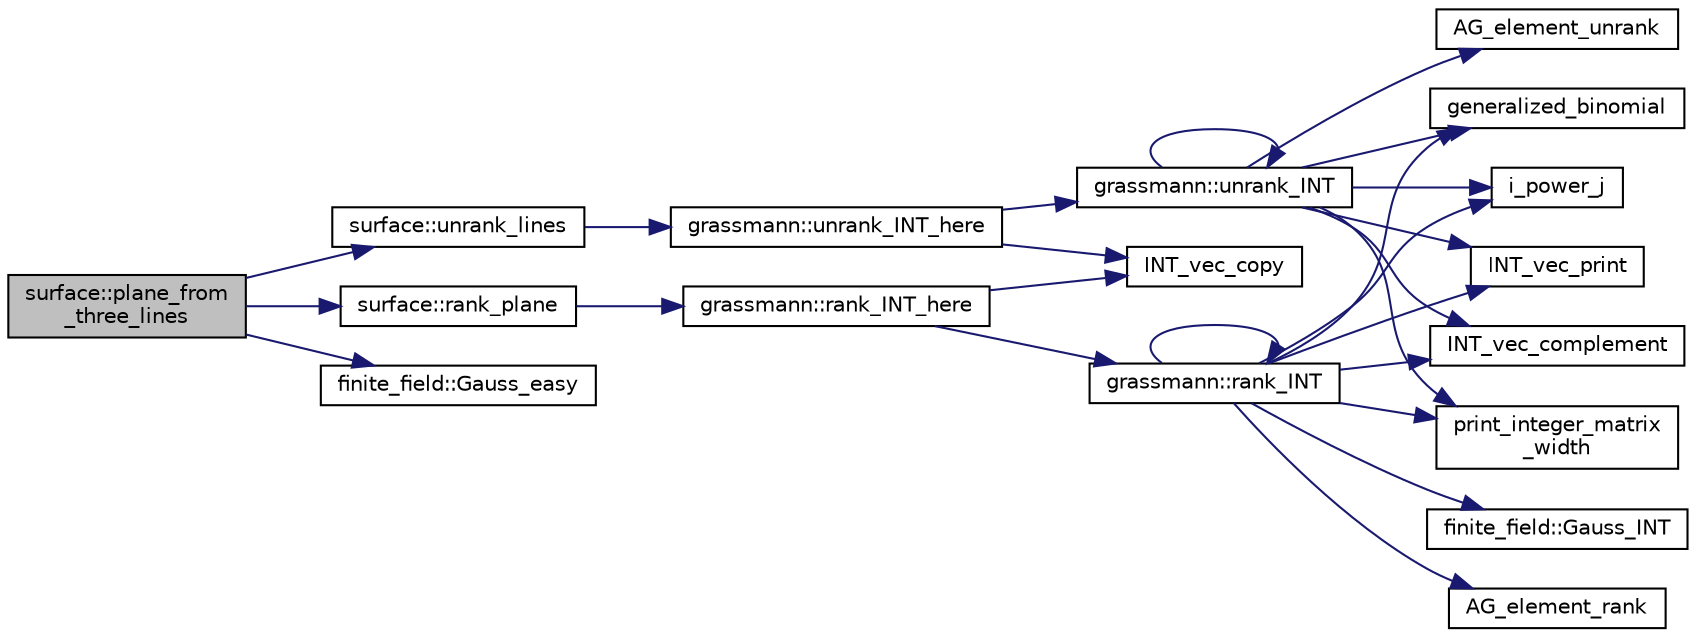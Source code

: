 digraph "surface::plane_from_three_lines"
{
  edge [fontname="Helvetica",fontsize="10",labelfontname="Helvetica",labelfontsize="10"];
  node [fontname="Helvetica",fontsize="10",shape=record];
  rankdir="LR";
  Node4670 [label="surface::plane_from\l_three_lines",height=0.2,width=0.4,color="black", fillcolor="grey75", style="filled", fontcolor="black"];
  Node4670 -> Node4671 [color="midnightblue",fontsize="10",style="solid",fontname="Helvetica"];
  Node4671 [label="surface::unrank_lines",height=0.2,width=0.4,color="black", fillcolor="white", style="filled",URL="$d5/d88/classsurface.html#abd11ba9db0eefe9502870877dab699c6"];
  Node4671 -> Node4672 [color="midnightblue",fontsize="10",style="solid",fontname="Helvetica"];
  Node4672 [label="grassmann::unrank_INT_here",height=0.2,width=0.4,color="black", fillcolor="white", style="filled",URL="$df/d02/classgrassmann.html#aa51bb30ed0feb7ad87d500b76e0b3cbe"];
  Node4672 -> Node4673 [color="midnightblue",fontsize="10",style="solid",fontname="Helvetica"];
  Node4673 [label="grassmann::unrank_INT",height=0.2,width=0.4,color="black", fillcolor="white", style="filled",URL="$df/d02/classgrassmann.html#a32079405b95a6da2ba1420567d762d64"];
  Node4673 -> Node4674 [color="midnightblue",fontsize="10",style="solid",fontname="Helvetica"];
  Node4674 [label="generalized_binomial",height=0.2,width=0.4,color="black", fillcolor="white", style="filled",URL="$d2/d7c/combinatorics_8_c.html#a24762dc22e45175d18ec1ec1d2556ae8"];
  Node4673 -> Node4675 [color="midnightblue",fontsize="10",style="solid",fontname="Helvetica"];
  Node4675 [label="i_power_j",height=0.2,width=0.4,color="black", fillcolor="white", style="filled",URL="$de/dc5/algebra__and__number__theory_8h.html#a39b321523e8957d701618bb5cac542b5"];
  Node4673 -> Node4676 [color="midnightblue",fontsize="10",style="solid",fontname="Helvetica"];
  Node4676 [label="AG_element_unrank",height=0.2,width=0.4,color="black", fillcolor="white", style="filled",URL="$d4/d67/geometry_8h.html#a4a33b86c87b2879b97cfa1327abe2885"];
  Node4673 -> Node4677 [color="midnightblue",fontsize="10",style="solid",fontname="Helvetica"];
  Node4677 [label="INT_vec_print",height=0.2,width=0.4,color="black", fillcolor="white", style="filled",URL="$df/dbf/sajeeb_8_c.html#a79a5901af0b47dd0d694109543c027fe"];
  Node4673 -> Node4673 [color="midnightblue",fontsize="10",style="solid",fontname="Helvetica"];
  Node4673 -> Node4678 [color="midnightblue",fontsize="10",style="solid",fontname="Helvetica"];
  Node4678 [label="INT_vec_complement",height=0.2,width=0.4,color="black", fillcolor="white", style="filled",URL="$d5/db4/io__and__os_8h.html#a2a0a724647575fcd3090c763985eb81a"];
  Node4673 -> Node4679 [color="midnightblue",fontsize="10",style="solid",fontname="Helvetica"];
  Node4679 [label="print_integer_matrix\l_width",height=0.2,width=0.4,color="black", fillcolor="white", style="filled",URL="$d5/db4/io__and__os_8h.html#aa78f3e73fc2179251bd15adbcc31573f"];
  Node4672 -> Node4680 [color="midnightblue",fontsize="10",style="solid",fontname="Helvetica"];
  Node4680 [label="INT_vec_copy",height=0.2,width=0.4,color="black", fillcolor="white", style="filled",URL="$df/dbf/sajeeb_8_c.html#ac2d875e27e009af6ec04d17254d11075"];
  Node4670 -> Node4681 [color="midnightblue",fontsize="10",style="solid",fontname="Helvetica"];
  Node4681 [label="finite_field::Gauss_easy",height=0.2,width=0.4,color="black", fillcolor="white", style="filled",URL="$df/d5a/classfinite__field.html#a32761bf6c4a41f24b7193352127db8e7"];
  Node4670 -> Node4682 [color="midnightblue",fontsize="10",style="solid",fontname="Helvetica"];
  Node4682 [label="surface::rank_plane",height=0.2,width=0.4,color="black", fillcolor="white", style="filled",URL="$d5/d88/classsurface.html#abb51d291297b29510b2a780b1ffc6cce"];
  Node4682 -> Node4683 [color="midnightblue",fontsize="10",style="solid",fontname="Helvetica"];
  Node4683 [label="grassmann::rank_INT_here",height=0.2,width=0.4,color="black", fillcolor="white", style="filled",URL="$df/d02/classgrassmann.html#aaeab144aec85ec523f5a4d614a86d8d7"];
  Node4683 -> Node4680 [color="midnightblue",fontsize="10",style="solid",fontname="Helvetica"];
  Node4683 -> Node4684 [color="midnightblue",fontsize="10",style="solid",fontname="Helvetica"];
  Node4684 [label="grassmann::rank_INT",height=0.2,width=0.4,color="black", fillcolor="white", style="filled",URL="$df/d02/classgrassmann.html#a1fa95ce7ecebd48b04c7a0dc75491184"];
  Node4684 -> Node4679 [color="midnightblue",fontsize="10",style="solid",fontname="Helvetica"];
  Node4684 -> Node4685 [color="midnightblue",fontsize="10",style="solid",fontname="Helvetica"];
  Node4685 [label="finite_field::Gauss_INT",height=0.2,width=0.4,color="black", fillcolor="white", style="filled",URL="$df/d5a/classfinite__field.html#adb676d2e80341b53751326e3a58beb11"];
  Node4684 -> Node4677 [color="midnightblue",fontsize="10",style="solid",fontname="Helvetica"];
  Node4684 -> Node4678 [color="midnightblue",fontsize="10",style="solid",fontname="Helvetica"];
  Node4684 -> Node4675 [color="midnightblue",fontsize="10",style="solid",fontname="Helvetica"];
  Node4684 -> Node4674 [color="midnightblue",fontsize="10",style="solid",fontname="Helvetica"];
  Node4684 -> Node4684 [color="midnightblue",fontsize="10",style="solid",fontname="Helvetica"];
  Node4684 -> Node4686 [color="midnightblue",fontsize="10",style="solid",fontname="Helvetica"];
  Node4686 [label="AG_element_rank",height=0.2,width=0.4,color="black", fillcolor="white", style="filled",URL="$d4/d67/geometry_8h.html#ab2ac908d07dd8038fd996e26bdc75c17"];
}
